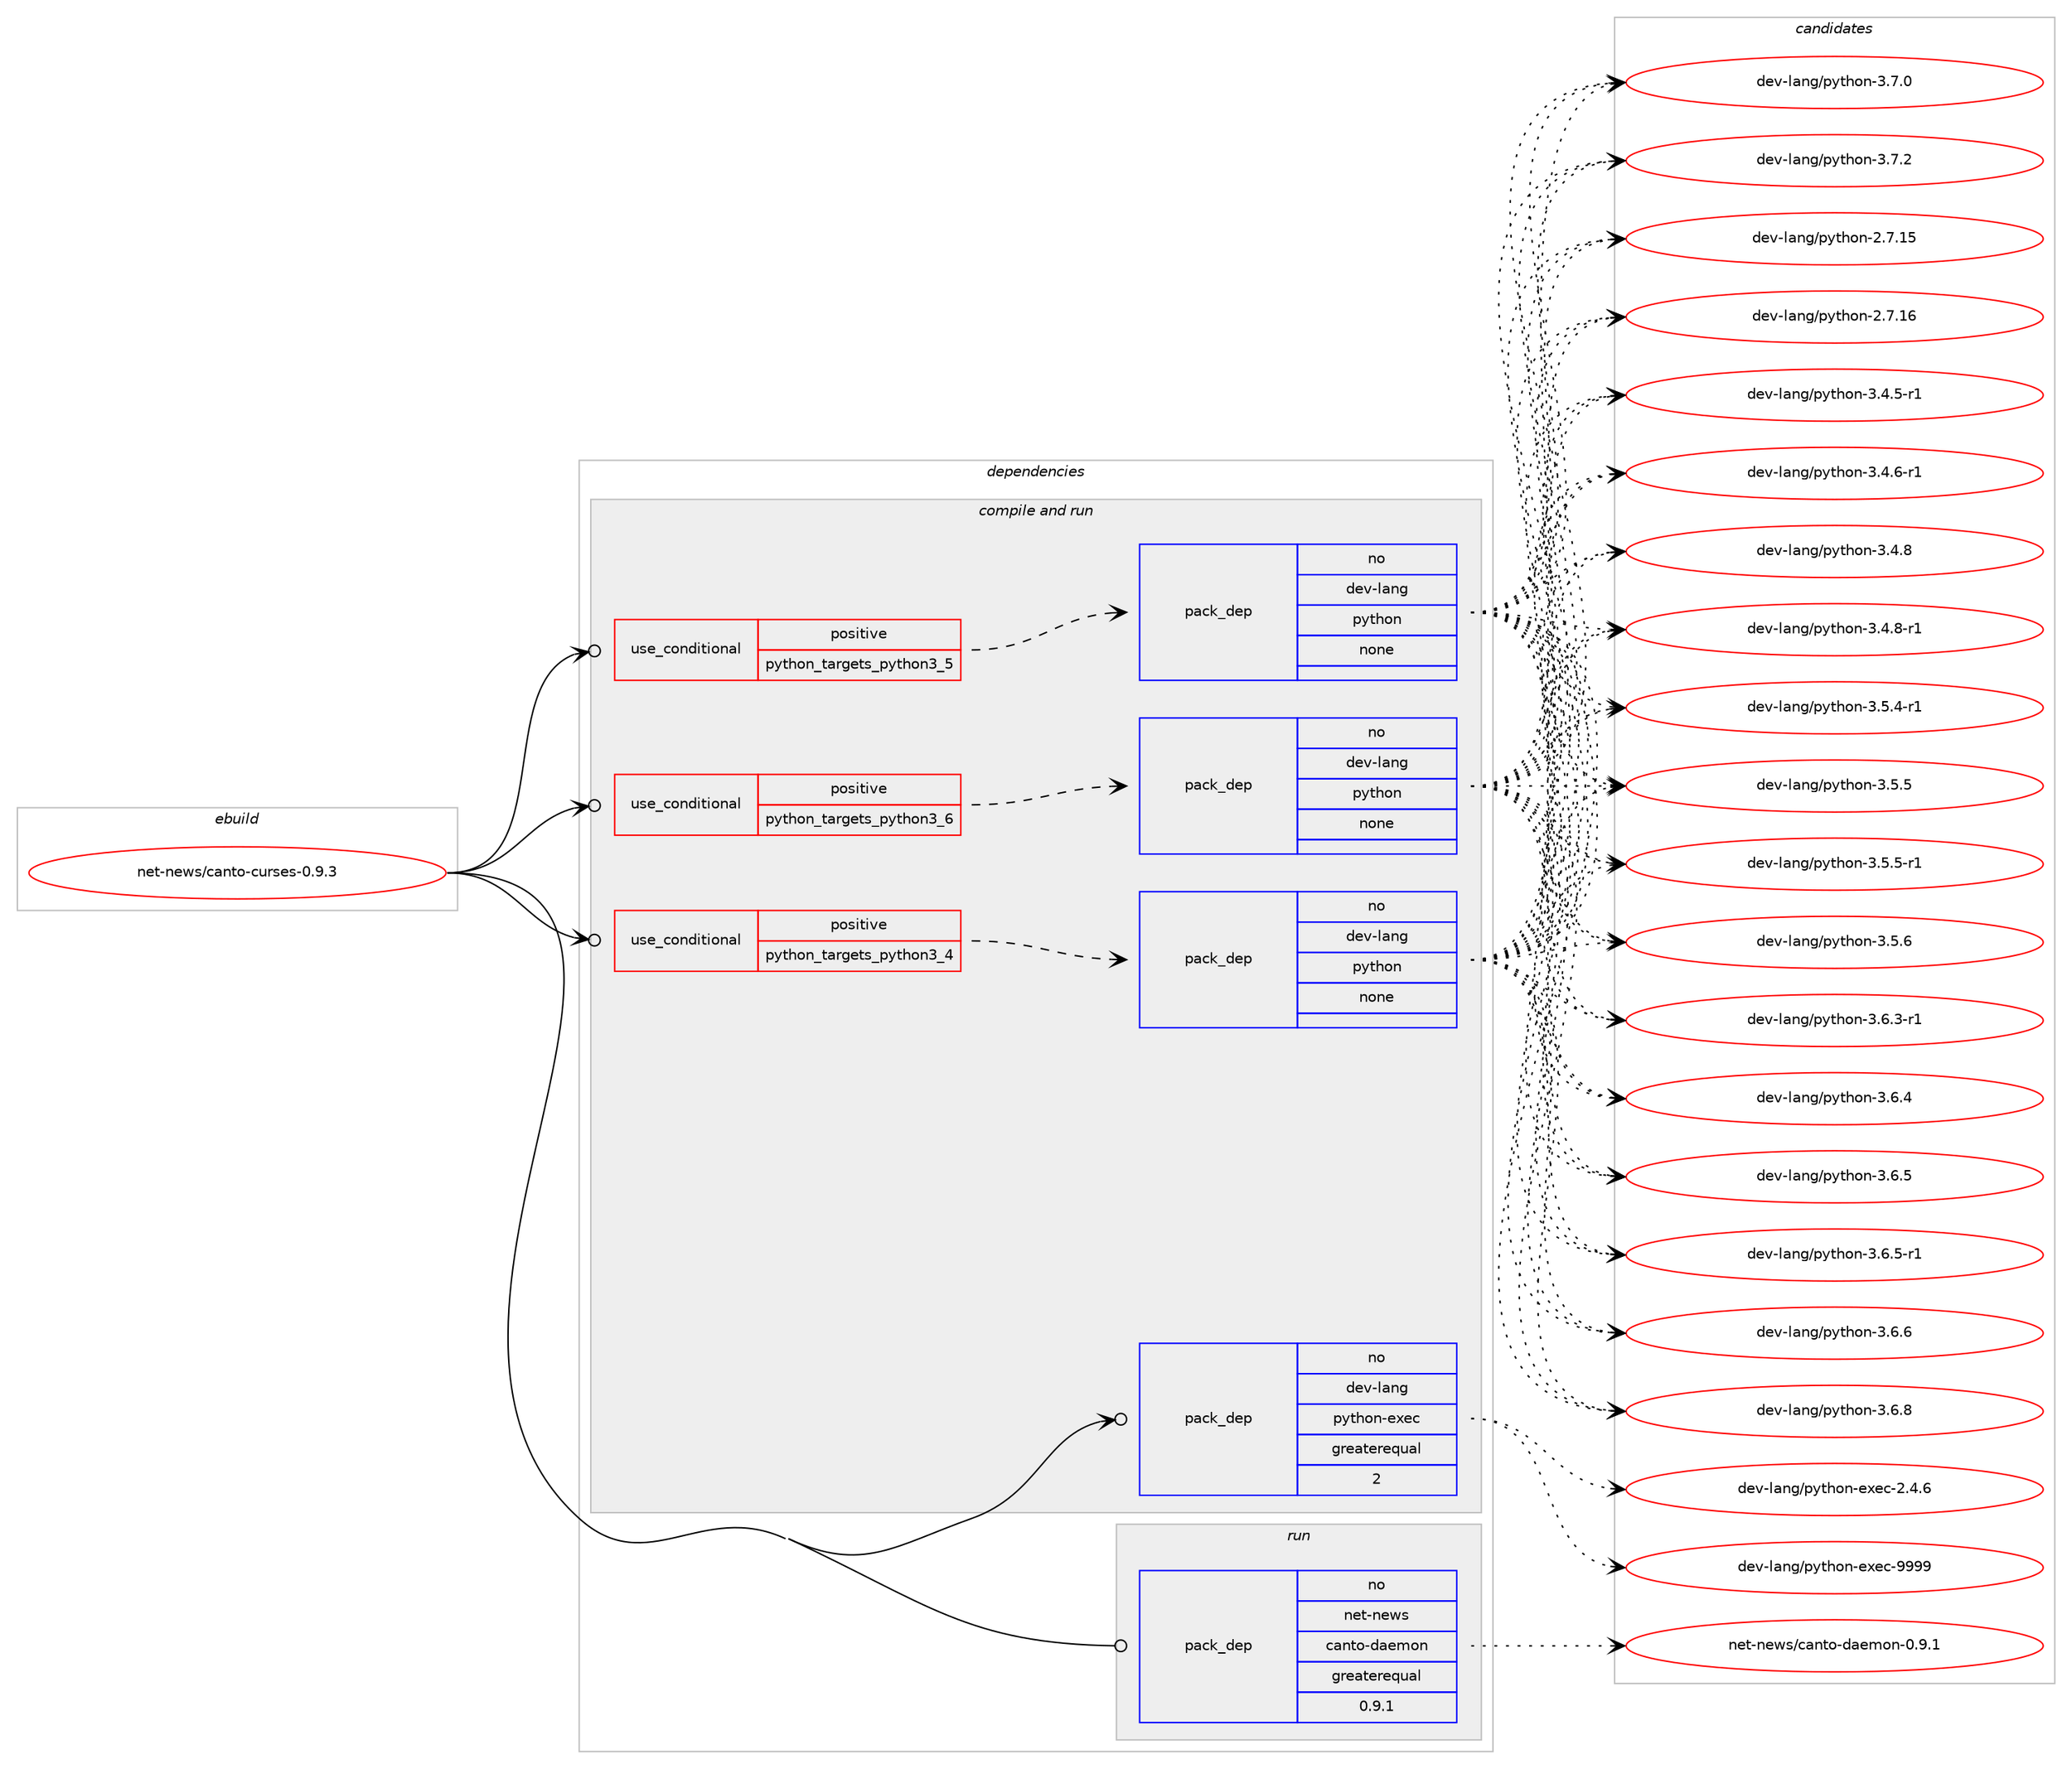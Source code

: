 digraph prolog {

# *************
# Graph options
# *************

newrank=true;
concentrate=true;
compound=true;
graph [rankdir=LR,fontname=Helvetica,fontsize=10,ranksep=1.5];#, ranksep=2.5, nodesep=0.2];
edge  [arrowhead=vee];
node  [fontname=Helvetica,fontsize=10];

# **********
# The ebuild
# **********

subgraph cluster_leftcol {
color=gray;
rank=same;
label=<<i>ebuild</i>>;
id [label="net-news/canto-curses-0.9.3", color=red, width=4, href="../net-news/canto-curses-0.9.3.svg"];
}

# ****************
# The dependencies
# ****************

subgraph cluster_midcol {
color=gray;
label=<<i>dependencies</i>>;
subgraph cluster_compile {
fillcolor="#eeeeee";
style=filled;
label=<<i>compile</i>>;
}
subgraph cluster_compileandrun {
fillcolor="#eeeeee";
style=filled;
label=<<i>compile and run</i>>;
subgraph cond449814 {
dependency1674535 [label=<<TABLE BORDER="0" CELLBORDER="1" CELLSPACING="0" CELLPADDING="4"><TR><TD ROWSPAN="3" CELLPADDING="10">use_conditional</TD></TR><TR><TD>positive</TD></TR><TR><TD>python_targets_python3_4</TD></TR></TABLE>>, shape=none, color=red];
subgraph pack1197365 {
dependency1674536 [label=<<TABLE BORDER="0" CELLBORDER="1" CELLSPACING="0" CELLPADDING="4" WIDTH="220"><TR><TD ROWSPAN="6" CELLPADDING="30">pack_dep</TD></TR><TR><TD WIDTH="110">no</TD></TR><TR><TD>dev-lang</TD></TR><TR><TD>python</TD></TR><TR><TD>none</TD></TR><TR><TD></TD></TR></TABLE>>, shape=none, color=blue];
}
dependency1674535:e -> dependency1674536:w [weight=20,style="dashed",arrowhead="vee"];
}
id:e -> dependency1674535:w [weight=20,style="solid",arrowhead="odotvee"];
subgraph cond449815 {
dependency1674537 [label=<<TABLE BORDER="0" CELLBORDER="1" CELLSPACING="0" CELLPADDING="4"><TR><TD ROWSPAN="3" CELLPADDING="10">use_conditional</TD></TR><TR><TD>positive</TD></TR><TR><TD>python_targets_python3_5</TD></TR></TABLE>>, shape=none, color=red];
subgraph pack1197366 {
dependency1674538 [label=<<TABLE BORDER="0" CELLBORDER="1" CELLSPACING="0" CELLPADDING="4" WIDTH="220"><TR><TD ROWSPAN="6" CELLPADDING="30">pack_dep</TD></TR><TR><TD WIDTH="110">no</TD></TR><TR><TD>dev-lang</TD></TR><TR><TD>python</TD></TR><TR><TD>none</TD></TR><TR><TD></TD></TR></TABLE>>, shape=none, color=blue];
}
dependency1674537:e -> dependency1674538:w [weight=20,style="dashed",arrowhead="vee"];
}
id:e -> dependency1674537:w [weight=20,style="solid",arrowhead="odotvee"];
subgraph cond449816 {
dependency1674539 [label=<<TABLE BORDER="0" CELLBORDER="1" CELLSPACING="0" CELLPADDING="4"><TR><TD ROWSPAN="3" CELLPADDING="10">use_conditional</TD></TR><TR><TD>positive</TD></TR><TR><TD>python_targets_python3_6</TD></TR></TABLE>>, shape=none, color=red];
subgraph pack1197367 {
dependency1674540 [label=<<TABLE BORDER="0" CELLBORDER="1" CELLSPACING="0" CELLPADDING="4" WIDTH="220"><TR><TD ROWSPAN="6" CELLPADDING="30">pack_dep</TD></TR><TR><TD WIDTH="110">no</TD></TR><TR><TD>dev-lang</TD></TR><TR><TD>python</TD></TR><TR><TD>none</TD></TR><TR><TD></TD></TR></TABLE>>, shape=none, color=blue];
}
dependency1674539:e -> dependency1674540:w [weight=20,style="dashed",arrowhead="vee"];
}
id:e -> dependency1674539:w [weight=20,style="solid",arrowhead="odotvee"];
subgraph pack1197368 {
dependency1674541 [label=<<TABLE BORDER="0" CELLBORDER="1" CELLSPACING="0" CELLPADDING="4" WIDTH="220"><TR><TD ROWSPAN="6" CELLPADDING="30">pack_dep</TD></TR><TR><TD WIDTH="110">no</TD></TR><TR><TD>dev-lang</TD></TR><TR><TD>python-exec</TD></TR><TR><TD>greaterequal</TD></TR><TR><TD>2</TD></TR></TABLE>>, shape=none, color=blue];
}
id:e -> dependency1674541:w [weight=20,style="solid",arrowhead="odotvee"];
}
subgraph cluster_run {
fillcolor="#eeeeee";
style=filled;
label=<<i>run</i>>;
subgraph pack1197369 {
dependency1674542 [label=<<TABLE BORDER="0" CELLBORDER="1" CELLSPACING="0" CELLPADDING="4" WIDTH="220"><TR><TD ROWSPAN="6" CELLPADDING="30">pack_dep</TD></TR><TR><TD WIDTH="110">no</TD></TR><TR><TD>net-news</TD></TR><TR><TD>canto-daemon</TD></TR><TR><TD>greaterequal</TD></TR><TR><TD>0.9.1</TD></TR></TABLE>>, shape=none, color=blue];
}
id:e -> dependency1674542:w [weight=20,style="solid",arrowhead="odot"];
}
}

# **************
# The candidates
# **************

subgraph cluster_choices {
rank=same;
color=gray;
label=<<i>candidates</i>>;

subgraph choice1197365 {
color=black;
nodesep=1;
choice10010111845108971101034711212111610411111045504655464953 [label="dev-lang/python-2.7.15", color=red, width=4,href="../dev-lang/python-2.7.15.svg"];
choice10010111845108971101034711212111610411111045504655464954 [label="dev-lang/python-2.7.16", color=red, width=4,href="../dev-lang/python-2.7.16.svg"];
choice1001011184510897110103471121211161041111104551465246534511449 [label="dev-lang/python-3.4.5-r1", color=red, width=4,href="../dev-lang/python-3.4.5-r1.svg"];
choice1001011184510897110103471121211161041111104551465246544511449 [label="dev-lang/python-3.4.6-r1", color=red, width=4,href="../dev-lang/python-3.4.6-r1.svg"];
choice100101118451089711010347112121116104111110455146524656 [label="dev-lang/python-3.4.8", color=red, width=4,href="../dev-lang/python-3.4.8.svg"];
choice1001011184510897110103471121211161041111104551465246564511449 [label="dev-lang/python-3.4.8-r1", color=red, width=4,href="../dev-lang/python-3.4.8-r1.svg"];
choice1001011184510897110103471121211161041111104551465346524511449 [label="dev-lang/python-3.5.4-r1", color=red, width=4,href="../dev-lang/python-3.5.4-r1.svg"];
choice100101118451089711010347112121116104111110455146534653 [label="dev-lang/python-3.5.5", color=red, width=4,href="../dev-lang/python-3.5.5.svg"];
choice1001011184510897110103471121211161041111104551465346534511449 [label="dev-lang/python-3.5.5-r1", color=red, width=4,href="../dev-lang/python-3.5.5-r1.svg"];
choice100101118451089711010347112121116104111110455146534654 [label="dev-lang/python-3.5.6", color=red, width=4,href="../dev-lang/python-3.5.6.svg"];
choice1001011184510897110103471121211161041111104551465446514511449 [label="dev-lang/python-3.6.3-r1", color=red, width=4,href="../dev-lang/python-3.6.3-r1.svg"];
choice100101118451089711010347112121116104111110455146544652 [label="dev-lang/python-3.6.4", color=red, width=4,href="../dev-lang/python-3.6.4.svg"];
choice100101118451089711010347112121116104111110455146544653 [label="dev-lang/python-3.6.5", color=red, width=4,href="../dev-lang/python-3.6.5.svg"];
choice1001011184510897110103471121211161041111104551465446534511449 [label="dev-lang/python-3.6.5-r1", color=red, width=4,href="../dev-lang/python-3.6.5-r1.svg"];
choice100101118451089711010347112121116104111110455146544654 [label="dev-lang/python-3.6.6", color=red, width=4,href="../dev-lang/python-3.6.6.svg"];
choice100101118451089711010347112121116104111110455146544656 [label="dev-lang/python-3.6.8", color=red, width=4,href="../dev-lang/python-3.6.8.svg"];
choice100101118451089711010347112121116104111110455146554648 [label="dev-lang/python-3.7.0", color=red, width=4,href="../dev-lang/python-3.7.0.svg"];
choice100101118451089711010347112121116104111110455146554650 [label="dev-lang/python-3.7.2", color=red, width=4,href="../dev-lang/python-3.7.2.svg"];
dependency1674536:e -> choice10010111845108971101034711212111610411111045504655464953:w [style=dotted,weight="100"];
dependency1674536:e -> choice10010111845108971101034711212111610411111045504655464954:w [style=dotted,weight="100"];
dependency1674536:e -> choice1001011184510897110103471121211161041111104551465246534511449:w [style=dotted,weight="100"];
dependency1674536:e -> choice1001011184510897110103471121211161041111104551465246544511449:w [style=dotted,weight="100"];
dependency1674536:e -> choice100101118451089711010347112121116104111110455146524656:w [style=dotted,weight="100"];
dependency1674536:e -> choice1001011184510897110103471121211161041111104551465246564511449:w [style=dotted,weight="100"];
dependency1674536:e -> choice1001011184510897110103471121211161041111104551465346524511449:w [style=dotted,weight="100"];
dependency1674536:e -> choice100101118451089711010347112121116104111110455146534653:w [style=dotted,weight="100"];
dependency1674536:e -> choice1001011184510897110103471121211161041111104551465346534511449:w [style=dotted,weight="100"];
dependency1674536:e -> choice100101118451089711010347112121116104111110455146534654:w [style=dotted,weight="100"];
dependency1674536:e -> choice1001011184510897110103471121211161041111104551465446514511449:w [style=dotted,weight="100"];
dependency1674536:e -> choice100101118451089711010347112121116104111110455146544652:w [style=dotted,weight="100"];
dependency1674536:e -> choice100101118451089711010347112121116104111110455146544653:w [style=dotted,weight="100"];
dependency1674536:e -> choice1001011184510897110103471121211161041111104551465446534511449:w [style=dotted,weight="100"];
dependency1674536:e -> choice100101118451089711010347112121116104111110455146544654:w [style=dotted,weight="100"];
dependency1674536:e -> choice100101118451089711010347112121116104111110455146544656:w [style=dotted,weight="100"];
dependency1674536:e -> choice100101118451089711010347112121116104111110455146554648:w [style=dotted,weight="100"];
dependency1674536:e -> choice100101118451089711010347112121116104111110455146554650:w [style=dotted,weight="100"];
}
subgraph choice1197366 {
color=black;
nodesep=1;
choice10010111845108971101034711212111610411111045504655464953 [label="dev-lang/python-2.7.15", color=red, width=4,href="../dev-lang/python-2.7.15.svg"];
choice10010111845108971101034711212111610411111045504655464954 [label="dev-lang/python-2.7.16", color=red, width=4,href="../dev-lang/python-2.7.16.svg"];
choice1001011184510897110103471121211161041111104551465246534511449 [label="dev-lang/python-3.4.5-r1", color=red, width=4,href="../dev-lang/python-3.4.5-r1.svg"];
choice1001011184510897110103471121211161041111104551465246544511449 [label="dev-lang/python-3.4.6-r1", color=red, width=4,href="../dev-lang/python-3.4.6-r1.svg"];
choice100101118451089711010347112121116104111110455146524656 [label="dev-lang/python-3.4.8", color=red, width=4,href="../dev-lang/python-3.4.8.svg"];
choice1001011184510897110103471121211161041111104551465246564511449 [label="dev-lang/python-3.4.8-r1", color=red, width=4,href="../dev-lang/python-3.4.8-r1.svg"];
choice1001011184510897110103471121211161041111104551465346524511449 [label="dev-lang/python-3.5.4-r1", color=red, width=4,href="../dev-lang/python-3.5.4-r1.svg"];
choice100101118451089711010347112121116104111110455146534653 [label="dev-lang/python-3.5.5", color=red, width=4,href="../dev-lang/python-3.5.5.svg"];
choice1001011184510897110103471121211161041111104551465346534511449 [label="dev-lang/python-3.5.5-r1", color=red, width=4,href="../dev-lang/python-3.5.5-r1.svg"];
choice100101118451089711010347112121116104111110455146534654 [label="dev-lang/python-3.5.6", color=red, width=4,href="../dev-lang/python-3.5.6.svg"];
choice1001011184510897110103471121211161041111104551465446514511449 [label="dev-lang/python-3.6.3-r1", color=red, width=4,href="../dev-lang/python-3.6.3-r1.svg"];
choice100101118451089711010347112121116104111110455146544652 [label="dev-lang/python-3.6.4", color=red, width=4,href="../dev-lang/python-3.6.4.svg"];
choice100101118451089711010347112121116104111110455146544653 [label="dev-lang/python-3.6.5", color=red, width=4,href="../dev-lang/python-3.6.5.svg"];
choice1001011184510897110103471121211161041111104551465446534511449 [label="dev-lang/python-3.6.5-r1", color=red, width=4,href="../dev-lang/python-3.6.5-r1.svg"];
choice100101118451089711010347112121116104111110455146544654 [label="dev-lang/python-3.6.6", color=red, width=4,href="../dev-lang/python-3.6.6.svg"];
choice100101118451089711010347112121116104111110455146544656 [label="dev-lang/python-3.6.8", color=red, width=4,href="../dev-lang/python-3.6.8.svg"];
choice100101118451089711010347112121116104111110455146554648 [label="dev-lang/python-3.7.0", color=red, width=4,href="../dev-lang/python-3.7.0.svg"];
choice100101118451089711010347112121116104111110455146554650 [label="dev-lang/python-3.7.2", color=red, width=4,href="../dev-lang/python-3.7.2.svg"];
dependency1674538:e -> choice10010111845108971101034711212111610411111045504655464953:w [style=dotted,weight="100"];
dependency1674538:e -> choice10010111845108971101034711212111610411111045504655464954:w [style=dotted,weight="100"];
dependency1674538:e -> choice1001011184510897110103471121211161041111104551465246534511449:w [style=dotted,weight="100"];
dependency1674538:e -> choice1001011184510897110103471121211161041111104551465246544511449:w [style=dotted,weight="100"];
dependency1674538:e -> choice100101118451089711010347112121116104111110455146524656:w [style=dotted,weight="100"];
dependency1674538:e -> choice1001011184510897110103471121211161041111104551465246564511449:w [style=dotted,weight="100"];
dependency1674538:e -> choice1001011184510897110103471121211161041111104551465346524511449:w [style=dotted,weight="100"];
dependency1674538:e -> choice100101118451089711010347112121116104111110455146534653:w [style=dotted,weight="100"];
dependency1674538:e -> choice1001011184510897110103471121211161041111104551465346534511449:w [style=dotted,weight="100"];
dependency1674538:e -> choice100101118451089711010347112121116104111110455146534654:w [style=dotted,weight="100"];
dependency1674538:e -> choice1001011184510897110103471121211161041111104551465446514511449:w [style=dotted,weight="100"];
dependency1674538:e -> choice100101118451089711010347112121116104111110455146544652:w [style=dotted,weight="100"];
dependency1674538:e -> choice100101118451089711010347112121116104111110455146544653:w [style=dotted,weight="100"];
dependency1674538:e -> choice1001011184510897110103471121211161041111104551465446534511449:w [style=dotted,weight="100"];
dependency1674538:e -> choice100101118451089711010347112121116104111110455146544654:w [style=dotted,weight="100"];
dependency1674538:e -> choice100101118451089711010347112121116104111110455146544656:w [style=dotted,weight="100"];
dependency1674538:e -> choice100101118451089711010347112121116104111110455146554648:w [style=dotted,weight="100"];
dependency1674538:e -> choice100101118451089711010347112121116104111110455146554650:w [style=dotted,weight="100"];
}
subgraph choice1197367 {
color=black;
nodesep=1;
choice10010111845108971101034711212111610411111045504655464953 [label="dev-lang/python-2.7.15", color=red, width=4,href="../dev-lang/python-2.7.15.svg"];
choice10010111845108971101034711212111610411111045504655464954 [label="dev-lang/python-2.7.16", color=red, width=4,href="../dev-lang/python-2.7.16.svg"];
choice1001011184510897110103471121211161041111104551465246534511449 [label="dev-lang/python-3.4.5-r1", color=red, width=4,href="../dev-lang/python-3.4.5-r1.svg"];
choice1001011184510897110103471121211161041111104551465246544511449 [label="dev-lang/python-3.4.6-r1", color=red, width=4,href="../dev-lang/python-3.4.6-r1.svg"];
choice100101118451089711010347112121116104111110455146524656 [label="dev-lang/python-3.4.8", color=red, width=4,href="../dev-lang/python-3.4.8.svg"];
choice1001011184510897110103471121211161041111104551465246564511449 [label="dev-lang/python-3.4.8-r1", color=red, width=4,href="../dev-lang/python-3.4.8-r1.svg"];
choice1001011184510897110103471121211161041111104551465346524511449 [label="dev-lang/python-3.5.4-r1", color=red, width=4,href="../dev-lang/python-3.5.4-r1.svg"];
choice100101118451089711010347112121116104111110455146534653 [label="dev-lang/python-3.5.5", color=red, width=4,href="../dev-lang/python-3.5.5.svg"];
choice1001011184510897110103471121211161041111104551465346534511449 [label="dev-lang/python-3.5.5-r1", color=red, width=4,href="../dev-lang/python-3.5.5-r1.svg"];
choice100101118451089711010347112121116104111110455146534654 [label="dev-lang/python-3.5.6", color=red, width=4,href="../dev-lang/python-3.5.6.svg"];
choice1001011184510897110103471121211161041111104551465446514511449 [label="dev-lang/python-3.6.3-r1", color=red, width=4,href="../dev-lang/python-3.6.3-r1.svg"];
choice100101118451089711010347112121116104111110455146544652 [label="dev-lang/python-3.6.4", color=red, width=4,href="../dev-lang/python-3.6.4.svg"];
choice100101118451089711010347112121116104111110455146544653 [label="dev-lang/python-3.6.5", color=red, width=4,href="../dev-lang/python-3.6.5.svg"];
choice1001011184510897110103471121211161041111104551465446534511449 [label="dev-lang/python-3.6.5-r1", color=red, width=4,href="../dev-lang/python-3.6.5-r1.svg"];
choice100101118451089711010347112121116104111110455146544654 [label="dev-lang/python-3.6.6", color=red, width=4,href="../dev-lang/python-3.6.6.svg"];
choice100101118451089711010347112121116104111110455146544656 [label="dev-lang/python-3.6.8", color=red, width=4,href="../dev-lang/python-3.6.8.svg"];
choice100101118451089711010347112121116104111110455146554648 [label="dev-lang/python-3.7.0", color=red, width=4,href="../dev-lang/python-3.7.0.svg"];
choice100101118451089711010347112121116104111110455146554650 [label="dev-lang/python-3.7.2", color=red, width=4,href="../dev-lang/python-3.7.2.svg"];
dependency1674540:e -> choice10010111845108971101034711212111610411111045504655464953:w [style=dotted,weight="100"];
dependency1674540:e -> choice10010111845108971101034711212111610411111045504655464954:w [style=dotted,weight="100"];
dependency1674540:e -> choice1001011184510897110103471121211161041111104551465246534511449:w [style=dotted,weight="100"];
dependency1674540:e -> choice1001011184510897110103471121211161041111104551465246544511449:w [style=dotted,weight="100"];
dependency1674540:e -> choice100101118451089711010347112121116104111110455146524656:w [style=dotted,weight="100"];
dependency1674540:e -> choice1001011184510897110103471121211161041111104551465246564511449:w [style=dotted,weight="100"];
dependency1674540:e -> choice1001011184510897110103471121211161041111104551465346524511449:w [style=dotted,weight="100"];
dependency1674540:e -> choice100101118451089711010347112121116104111110455146534653:w [style=dotted,weight="100"];
dependency1674540:e -> choice1001011184510897110103471121211161041111104551465346534511449:w [style=dotted,weight="100"];
dependency1674540:e -> choice100101118451089711010347112121116104111110455146534654:w [style=dotted,weight="100"];
dependency1674540:e -> choice1001011184510897110103471121211161041111104551465446514511449:w [style=dotted,weight="100"];
dependency1674540:e -> choice100101118451089711010347112121116104111110455146544652:w [style=dotted,weight="100"];
dependency1674540:e -> choice100101118451089711010347112121116104111110455146544653:w [style=dotted,weight="100"];
dependency1674540:e -> choice1001011184510897110103471121211161041111104551465446534511449:w [style=dotted,weight="100"];
dependency1674540:e -> choice100101118451089711010347112121116104111110455146544654:w [style=dotted,weight="100"];
dependency1674540:e -> choice100101118451089711010347112121116104111110455146544656:w [style=dotted,weight="100"];
dependency1674540:e -> choice100101118451089711010347112121116104111110455146554648:w [style=dotted,weight="100"];
dependency1674540:e -> choice100101118451089711010347112121116104111110455146554650:w [style=dotted,weight="100"];
}
subgraph choice1197368 {
color=black;
nodesep=1;
choice1001011184510897110103471121211161041111104510112010199455046524654 [label="dev-lang/python-exec-2.4.6", color=red, width=4,href="../dev-lang/python-exec-2.4.6.svg"];
choice10010111845108971101034711212111610411111045101120101994557575757 [label="dev-lang/python-exec-9999", color=red, width=4,href="../dev-lang/python-exec-9999.svg"];
dependency1674541:e -> choice1001011184510897110103471121211161041111104510112010199455046524654:w [style=dotted,weight="100"];
dependency1674541:e -> choice10010111845108971101034711212111610411111045101120101994557575757:w [style=dotted,weight="100"];
}
subgraph choice1197369 {
color=black;
nodesep=1;
choice110101116451101011191154799971101161114510097101109111110454846574649 [label="net-news/canto-daemon-0.9.1", color=red, width=4,href="../net-news/canto-daemon-0.9.1.svg"];
dependency1674542:e -> choice110101116451101011191154799971101161114510097101109111110454846574649:w [style=dotted,weight="100"];
}
}

}
